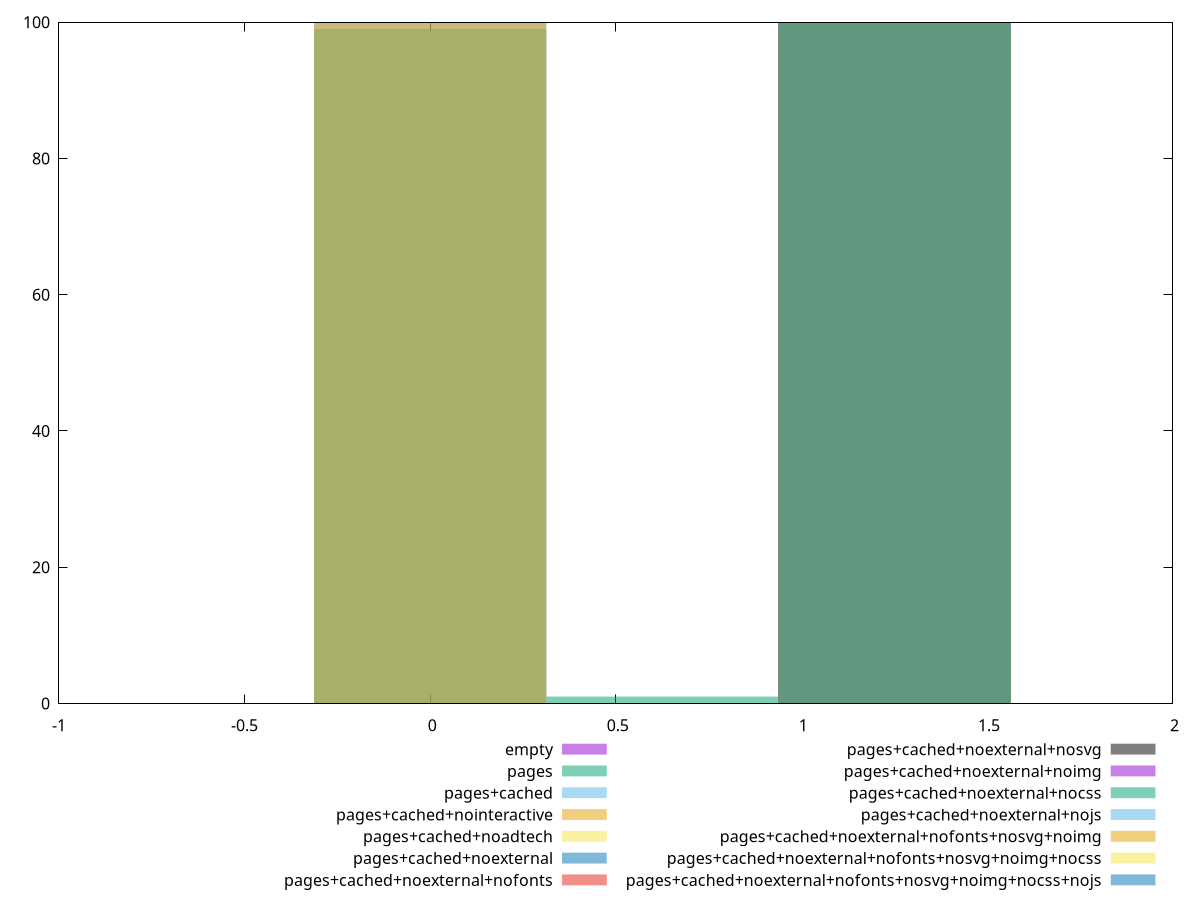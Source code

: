 reset
set terminal svg size 640, 620 enhanced background rgb 'white'
set output "report_00007_2020-12-11T15:55:29.892Z/unused-javascript/comparison/histogram/all_score.svg"

$empty <<EOF
1.2515074642951374 100
EOF

$pages <<EOF
0 99
0.6257537321475687 1
EOF

$pagesCached <<EOF
0 100
EOF

$pagesCachedNointeractive <<EOF
0 100
EOF

$pagesCachedNoadtech <<EOF
1.2515074642951374 100
EOF

$pagesCachedNoexternal <<EOF
1.2515074642951374 100
EOF

$pagesCachedNoexternalNofonts <<EOF
1.2515074642951374 100
EOF

$pagesCachedNoexternalNosvg <<EOF
1.2515074642951374 100
EOF

$pagesCachedNoexternalNoimg <<EOF
1.2515074642951374 100
EOF

$pagesCachedNoexternalNocss <<EOF
1.2515074642951374 100
EOF

$pagesCachedNoexternalNojs <<EOF
1.2515074642951374 100
EOF

$pagesCachedNoexternalNofontsNosvgNoimg <<EOF
1.2515074642951374 100
EOF

$pagesCachedNoexternalNofontsNosvgNoimgNocss <<EOF
1.2515074642951374 100
EOF

$pagesCachedNoexternalNofontsNosvgNoimgNocssNojs <<EOF
1.2515074642951374 100
EOF

set key outside below
set boxwidth 0.6257537321475687
set yrange [0:100]
set style fill transparent solid 0.5 noborder

plot \
  $empty title "empty" with boxes, \
  $pages title "pages" with boxes, \
  $pagesCached title "pages+cached" with boxes, \
  $pagesCachedNointeractive title "pages+cached+nointeractive" with boxes, \
  $pagesCachedNoadtech title "pages+cached+noadtech" with boxes, \
  $pagesCachedNoexternal title "pages+cached+noexternal" with boxes, \
  $pagesCachedNoexternalNofonts title "pages+cached+noexternal+nofonts" with boxes, \
  $pagesCachedNoexternalNosvg title "pages+cached+noexternal+nosvg" with boxes, \
  $pagesCachedNoexternalNoimg title "pages+cached+noexternal+noimg" with boxes, \
  $pagesCachedNoexternalNocss title "pages+cached+noexternal+nocss" with boxes, \
  $pagesCachedNoexternalNojs title "pages+cached+noexternal+nojs" with boxes, \
  $pagesCachedNoexternalNofontsNosvgNoimg title "pages+cached+noexternal+nofonts+nosvg+noimg" with boxes, \
  $pagesCachedNoexternalNofontsNosvgNoimgNocss title "pages+cached+noexternal+nofonts+nosvg+noimg+nocss" with boxes, \
  $pagesCachedNoexternalNofontsNosvgNoimgNocssNojs title "pages+cached+noexternal+nofonts+nosvg+noimg+nocss+nojs" with boxes, \


reset